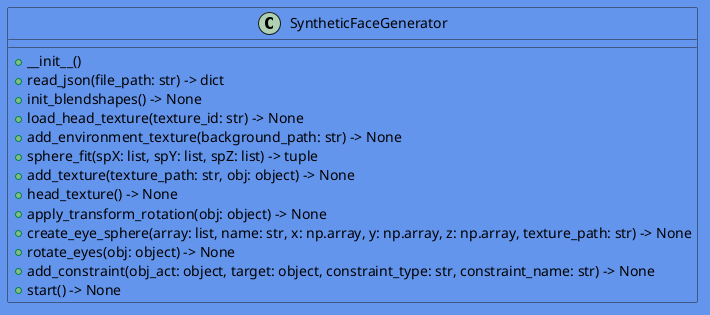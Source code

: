 @startuml


skinparam backgroundColor  CornflowerBlue

skinparam minClassWidth 125
skinparam nodesep 10
skinparam ranksep 10
skinparam classFontColor black
skinparam classFontName Aapex

skinparam class {
BackgroundColor CornflowerBlue
}

class SyntheticFaceGenerator {

  
  +__init__()
  +read_json(file_path: str) -> dict
  +init_blendshapes() -> None
  +load_head_texture(texture_id: str) -> None
  +add_environment_texture(background_path: str) -> None
  +sphere_fit(spX: list, spY: list, spZ: list) -> tuple
  +add_texture(texture_path: str, obj: object) -> None
  +head_texture() -> None
  +apply_transform_rotation(obj: object) -> None
  +create_eye_sphere(array: list, name: str, x: np.array, y: np.array, z: np.array, texture_path: str) -> None
  +rotate_eyes(obj: object) -> None
  +add_constraint(obj_act: object, target: object, constraint_type: str, constraint_name: str) -> None
  +start() -> None
}
@enduml


